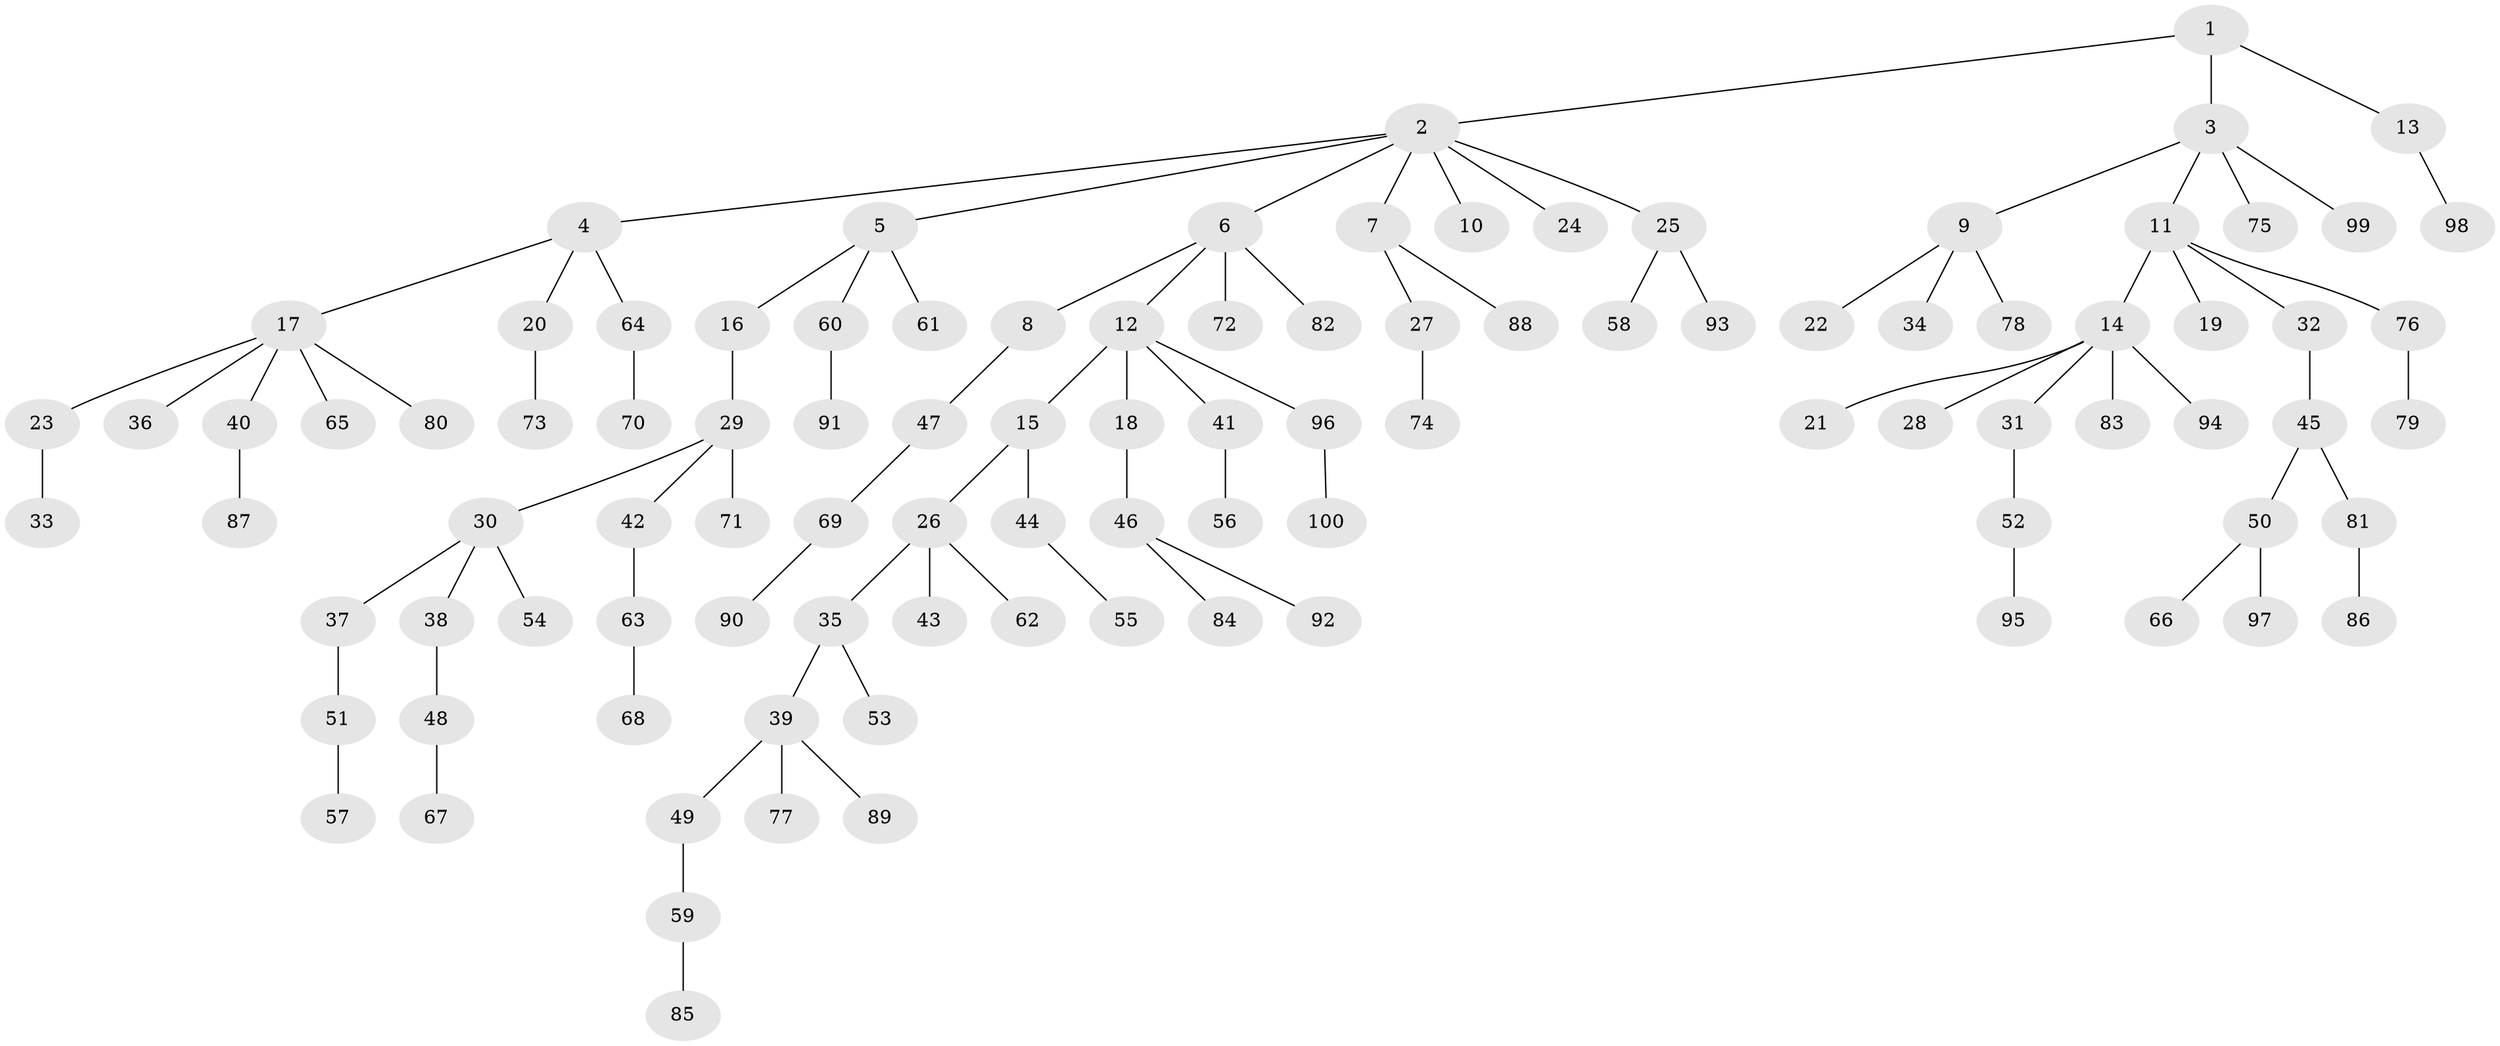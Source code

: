 // Generated by graph-tools (version 1.1) at 2025/50/03/09/25 03:50:17]
// undirected, 100 vertices, 99 edges
graph export_dot {
graph [start="1"]
  node [color=gray90,style=filled];
  1;
  2;
  3;
  4;
  5;
  6;
  7;
  8;
  9;
  10;
  11;
  12;
  13;
  14;
  15;
  16;
  17;
  18;
  19;
  20;
  21;
  22;
  23;
  24;
  25;
  26;
  27;
  28;
  29;
  30;
  31;
  32;
  33;
  34;
  35;
  36;
  37;
  38;
  39;
  40;
  41;
  42;
  43;
  44;
  45;
  46;
  47;
  48;
  49;
  50;
  51;
  52;
  53;
  54;
  55;
  56;
  57;
  58;
  59;
  60;
  61;
  62;
  63;
  64;
  65;
  66;
  67;
  68;
  69;
  70;
  71;
  72;
  73;
  74;
  75;
  76;
  77;
  78;
  79;
  80;
  81;
  82;
  83;
  84;
  85;
  86;
  87;
  88;
  89;
  90;
  91;
  92;
  93;
  94;
  95;
  96;
  97;
  98;
  99;
  100;
  1 -- 2;
  1 -- 3;
  1 -- 13;
  2 -- 4;
  2 -- 5;
  2 -- 6;
  2 -- 7;
  2 -- 10;
  2 -- 24;
  2 -- 25;
  3 -- 9;
  3 -- 11;
  3 -- 75;
  3 -- 99;
  4 -- 17;
  4 -- 20;
  4 -- 64;
  5 -- 16;
  5 -- 60;
  5 -- 61;
  6 -- 8;
  6 -- 12;
  6 -- 72;
  6 -- 82;
  7 -- 27;
  7 -- 88;
  8 -- 47;
  9 -- 22;
  9 -- 34;
  9 -- 78;
  11 -- 14;
  11 -- 19;
  11 -- 32;
  11 -- 76;
  12 -- 15;
  12 -- 18;
  12 -- 41;
  12 -- 96;
  13 -- 98;
  14 -- 21;
  14 -- 28;
  14 -- 31;
  14 -- 83;
  14 -- 94;
  15 -- 26;
  15 -- 44;
  16 -- 29;
  17 -- 23;
  17 -- 36;
  17 -- 40;
  17 -- 65;
  17 -- 80;
  18 -- 46;
  20 -- 73;
  23 -- 33;
  25 -- 58;
  25 -- 93;
  26 -- 35;
  26 -- 43;
  26 -- 62;
  27 -- 74;
  29 -- 30;
  29 -- 42;
  29 -- 71;
  30 -- 37;
  30 -- 38;
  30 -- 54;
  31 -- 52;
  32 -- 45;
  35 -- 39;
  35 -- 53;
  37 -- 51;
  38 -- 48;
  39 -- 49;
  39 -- 77;
  39 -- 89;
  40 -- 87;
  41 -- 56;
  42 -- 63;
  44 -- 55;
  45 -- 50;
  45 -- 81;
  46 -- 84;
  46 -- 92;
  47 -- 69;
  48 -- 67;
  49 -- 59;
  50 -- 66;
  50 -- 97;
  51 -- 57;
  52 -- 95;
  59 -- 85;
  60 -- 91;
  63 -- 68;
  64 -- 70;
  69 -- 90;
  76 -- 79;
  81 -- 86;
  96 -- 100;
}
